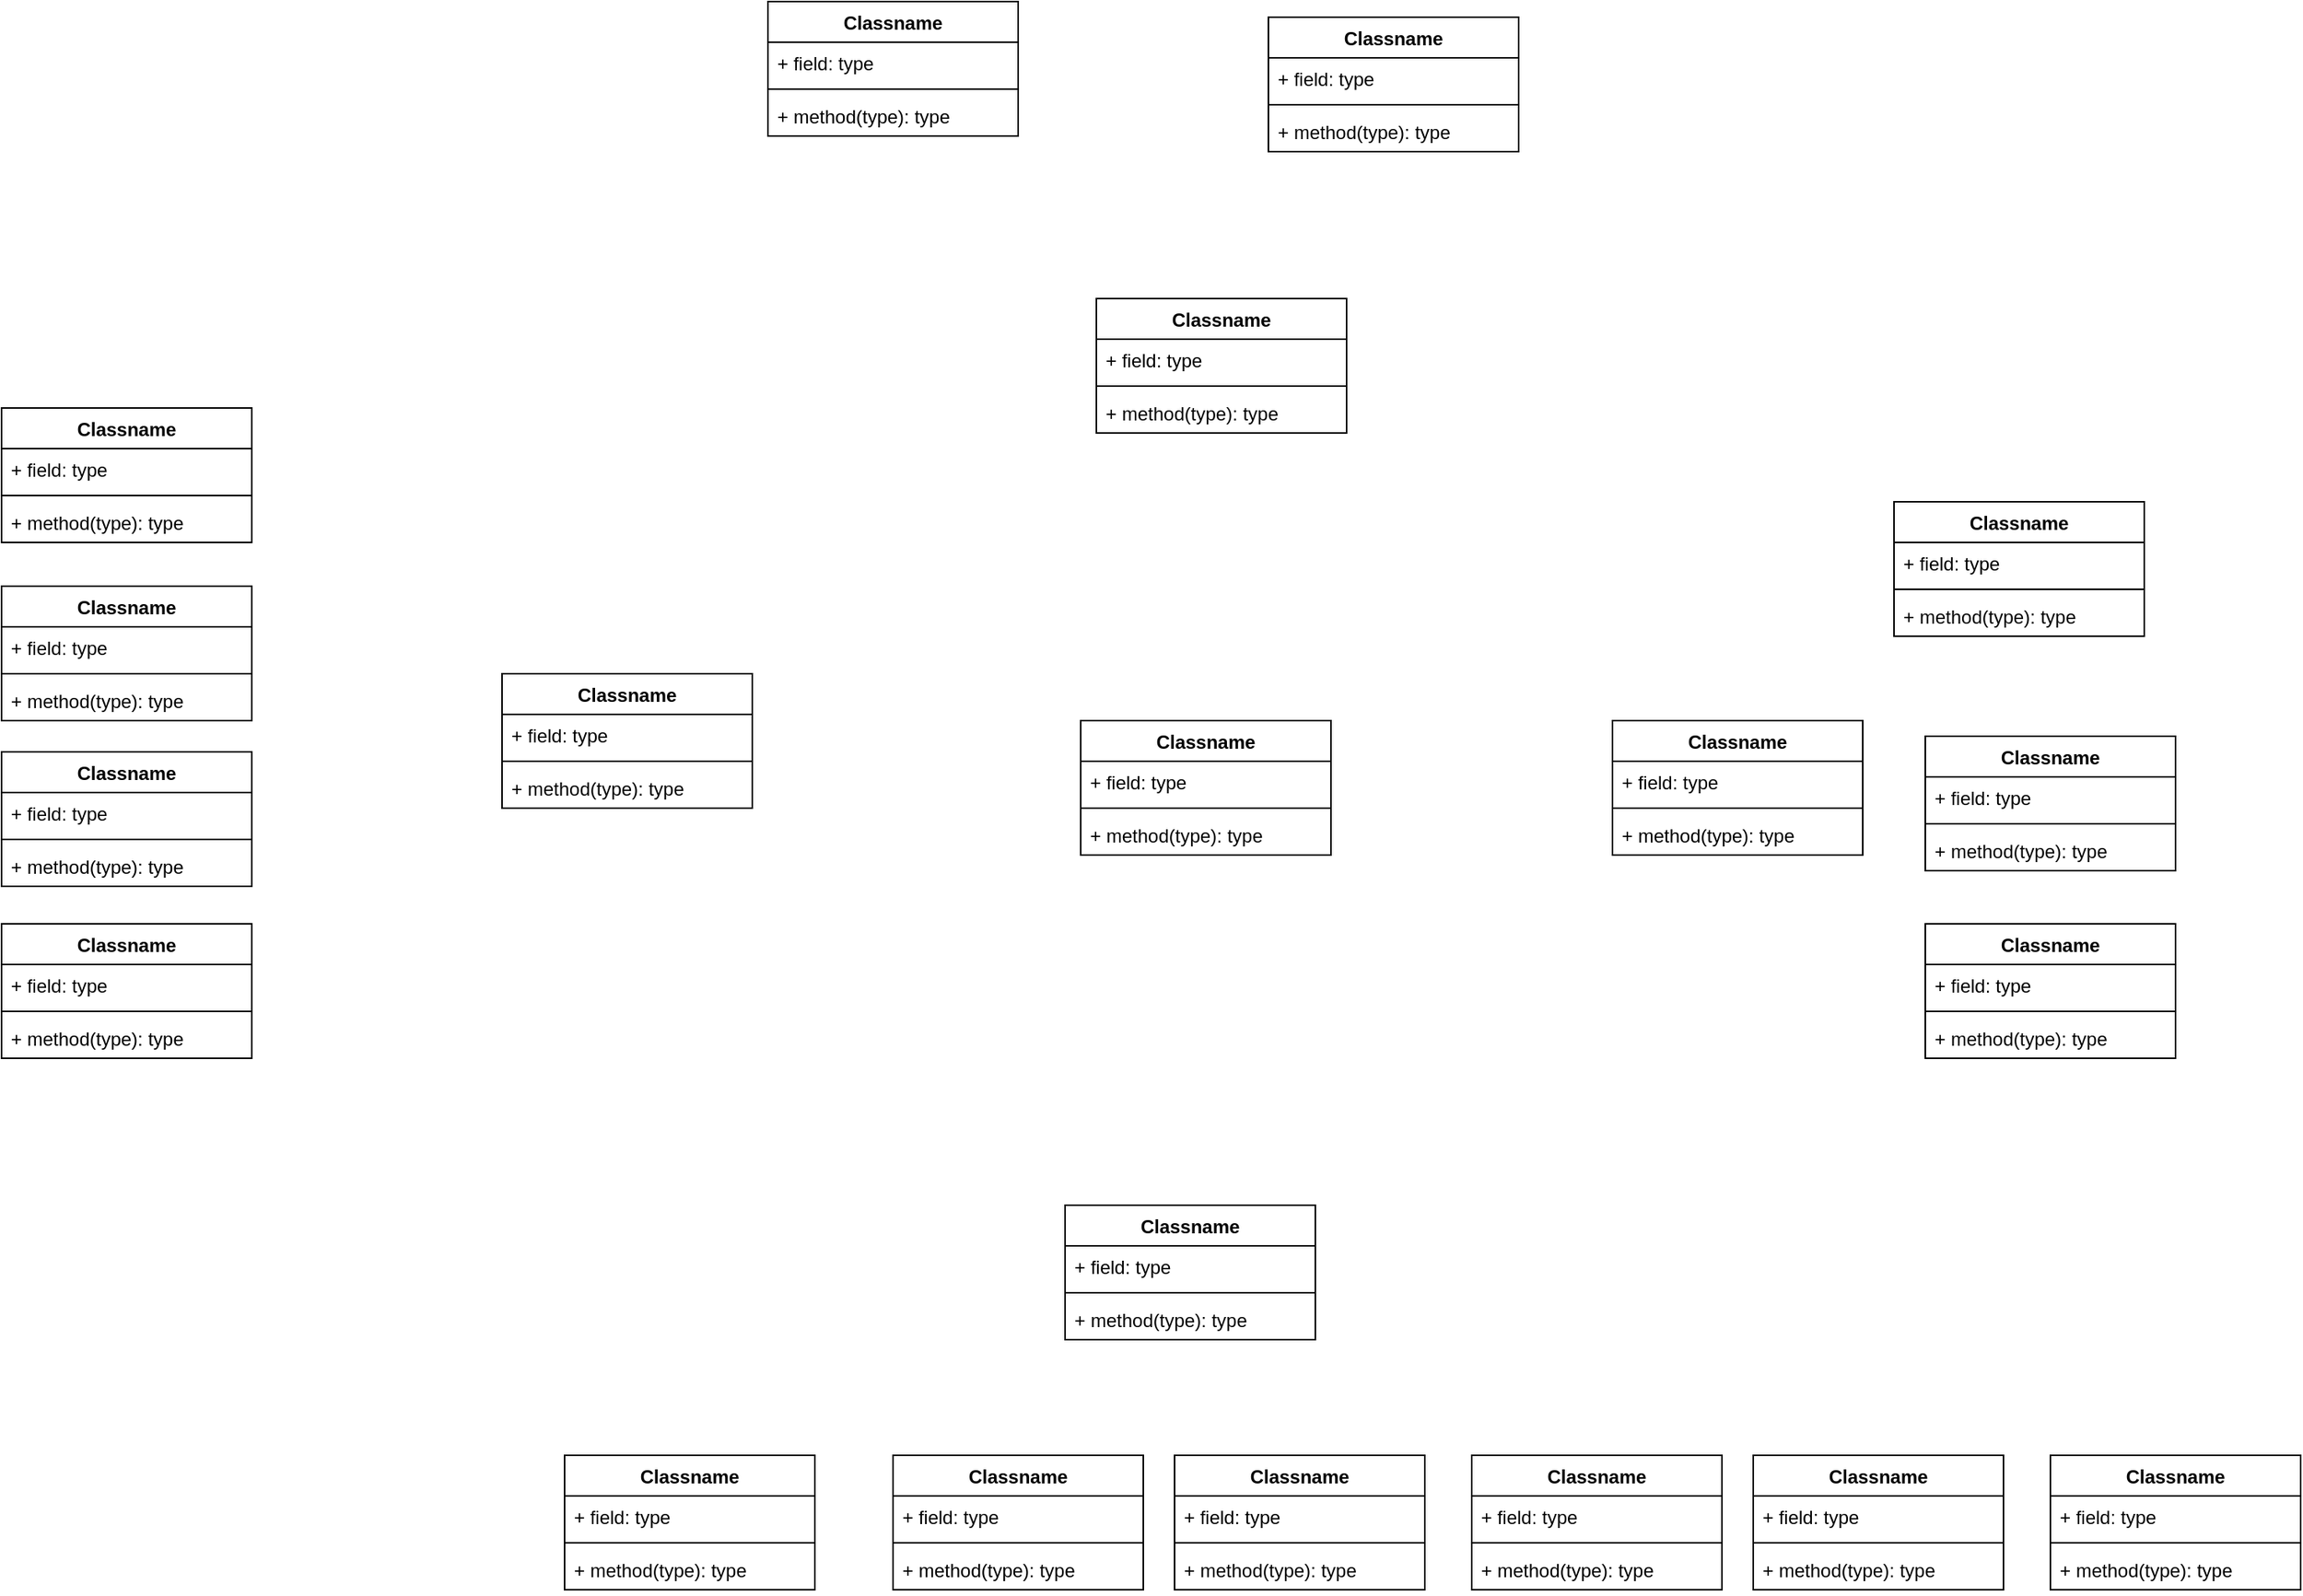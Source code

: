 <mxfile version="20.8.20" type="github">
  <diagram name="Page-1" id="c4acf3e9-155e-7222-9cf6-157b1a14988f">
    <mxGraphModel dx="1900" dy="1680" grid="1" gridSize="10" guides="1" tooltips="1" connect="1" arrows="1" fold="1" page="1" pageScale="1" pageWidth="850" pageHeight="1100" background="none" math="0" shadow="0">
      <root>
        <mxCell id="0" />
        <mxCell id="1" parent="0" />
        <mxCell id="ykWLb0IThOWZlfe0dgKn-5" value="Classname" style="swimlane;fontStyle=1;align=center;verticalAlign=top;childLayout=stackLayout;horizontal=1;startSize=26;horizontalStack=0;resizeParent=1;resizeParentMax=0;resizeLast=0;collapsible=1;marginBottom=0;" vertex="1" parent="1">
          <mxGeometry x="150" y="-110" width="160" height="86" as="geometry" />
        </mxCell>
        <mxCell id="ykWLb0IThOWZlfe0dgKn-6" value="+ field: type" style="text;strokeColor=none;fillColor=none;align=left;verticalAlign=top;spacingLeft=4;spacingRight=4;overflow=hidden;rotatable=0;points=[[0,0.5],[1,0.5]];portConstraint=eastwest;" vertex="1" parent="ykWLb0IThOWZlfe0dgKn-5">
          <mxGeometry y="26" width="160" height="26" as="geometry" />
        </mxCell>
        <mxCell id="ykWLb0IThOWZlfe0dgKn-7" value="" style="line;strokeWidth=1;fillColor=none;align=left;verticalAlign=middle;spacingTop=-1;spacingLeft=3;spacingRight=3;rotatable=0;labelPosition=right;points=[];portConstraint=eastwest;strokeColor=inherit;" vertex="1" parent="ykWLb0IThOWZlfe0dgKn-5">
          <mxGeometry y="52" width="160" height="8" as="geometry" />
        </mxCell>
        <mxCell id="ykWLb0IThOWZlfe0dgKn-8" value="+ method(type): type" style="text;strokeColor=none;fillColor=none;align=left;verticalAlign=top;spacingLeft=4;spacingRight=4;overflow=hidden;rotatable=0;points=[[0,0.5],[1,0.5]];portConstraint=eastwest;" vertex="1" parent="ykWLb0IThOWZlfe0dgKn-5">
          <mxGeometry y="60" width="160" height="26" as="geometry" />
        </mxCell>
        <mxCell id="ykWLb0IThOWZlfe0dgKn-9" value="Classname" style="swimlane;fontStyle=1;align=center;verticalAlign=top;childLayout=stackLayout;horizontal=1;startSize=26;horizontalStack=0;resizeParent=1;resizeParentMax=0;resizeLast=0;collapsible=1;marginBottom=0;" vertex="1" parent="1">
          <mxGeometry x="140" y="160" width="160" height="86" as="geometry" />
        </mxCell>
        <mxCell id="ykWLb0IThOWZlfe0dgKn-10" value="+ field: type" style="text;strokeColor=none;fillColor=none;align=left;verticalAlign=top;spacingLeft=4;spacingRight=4;overflow=hidden;rotatable=0;points=[[0,0.5],[1,0.5]];portConstraint=eastwest;" vertex="1" parent="ykWLb0IThOWZlfe0dgKn-9">
          <mxGeometry y="26" width="160" height="26" as="geometry" />
        </mxCell>
        <mxCell id="ykWLb0IThOWZlfe0dgKn-11" value="" style="line;strokeWidth=1;fillColor=none;align=left;verticalAlign=middle;spacingTop=-1;spacingLeft=3;spacingRight=3;rotatable=0;labelPosition=right;points=[];portConstraint=eastwest;strokeColor=inherit;" vertex="1" parent="ykWLb0IThOWZlfe0dgKn-9">
          <mxGeometry y="52" width="160" height="8" as="geometry" />
        </mxCell>
        <mxCell id="ykWLb0IThOWZlfe0dgKn-12" value="+ method(type): type" style="text;strokeColor=none;fillColor=none;align=left;verticalAlign=top;spacingLeft=4;spacingRight=4;overflow=hidden;rotatable=0;points=[[0,0.5],[1,0.5]];portConstraint=eastwest;" vertex="1" parent="ykWLb0IThOWZlfe0dgKn-9">
          <mxGeometry y="60" width="160" height="26" as="geometry" />
        </mxCell>
        <mxCell id="ykWLb0IThOWZlfe0dgKn-13" value="Classname" style="swimlane;fontStyle=1;align=center;verticalAlign=top;childLayout=stackLayout;horizontal=1;startSize=26;horizontalStack=0;resizeParent=1;resizeParentMax=0;resizeLast=0;collapsible=1;marginBottom=0;" vertex="1" parent="1">
          <mxGeometry x="-230" y="130" width="160" height="86" as="geometry" />
        </mxCell>
        <mxCell id="ykWLb0IThOWZlfe0dgKn-14" value="+ field: type" style="text;strokeColor=none;fillColor=none;align=left;verticalAlign=top;spacingLeft=4;spacingRight=4;overflow=hidden;rotatable=0;points=[[0,0.5],[1,0.5]];portConstraint=eastwest;" vertex="1" parent="ykWLb0IThOWZlfe0dgKn-13">
          <mxGeometry y="26" width="160" height="26" as="geometry" />
        </mxCell>
        <mxCell id="ykWLb0IThOWZlfe0dgKn-15" value="" style="line;strokeWidth=1;fillColor=none;align=left;verticalAlign=middle;spacingTop=-1;spacingLeft=3;spacingRight=3;rotatable=0;labelPosition=right;points=[];portConstraint=eastwest;strokeColor=inherit;" vertex="1" parent="ykWLb0IThOWZlfe0dgKn-13">
          <mxGeometry y="52" width="160" height="8" as="geometry" />
        </mxCell>
        <mxCell id="ykWLb0IThOWZlfe0dgKn-16" value="+ method(type): type" style="text;strokeColor=none;fillColor=none;align=left;verticalAlign=top;spacingLeft=4;spacingRight=4;overflow=hidden;rotatable=0;points=[[0,0.5],[1,0.5]];portConstraint=eastwest;" vertex="1" parent="ykWLb0IThOWZlfe0dgKn-13">
          <mxGeometry y="60" width="160" height="26" as="geometry" />
        </mxCell>
        <mxCell id="ykWLb0IThOWZlfe0dgKn-17" value="Classname" style="swimlane;fontStyle=1;align=center;verticalAlign=top;childLayout=stackLayout;horizontal=1;startSize=26;horizontalStack=0;resizeParent=1;resizeParentMax=0;resizeLast=0;collapsible=1;marginBottom=0;" vertex="1" parent="1">
          <mxGeometry x="130" y="470" width="160" height="86" as="geometry" />
        </mxCell>
        <mxCell id="ykWLb0IThOWZlfe0dgKn-18" value="+ field: type" style="text;strokeColor=none;fillColor=none;align=left;verticalAlign=top;spacingLeft=4;spacingRight=4;overflow=hidden;rotatable=0;points=[[0,0.5],[1,0.5]];portConstraint=eastwest;" vertex="1" parent="ykWLb0IThOWZlfe0dgKn-17">
          <mxGeometry y="26" width="160" height="26" as="geometry" />
        </mxCell>
        <mxCell id="ykWLb0IThOWZlfe0dgKn-19" value="" style="line;strokeWidth=1;fillColor=none;align=left;verticalAlign=middle;spacingTop=-1;spacingLeft=3;spacingRight=3;rotatable=0;labelPosition=right;points=[];portConstraint=eastwest;strokeColor=inherit;" vertex="1" parent="ykWLb0IThOWZlfe0dgKn-17">
          <mxGeometry y="52" width="160" height="8" as="geometry" />
        </mxCell>
        <mxCell id="ykWLb0IThOWZlfe0dgKn-20" value="+ method(type): type" style="text;strokeColor=none;fillColor=none;align=left;verticalAlign=top;spacingLeft=4;spacingRight=4;overflow=hidden;rotatable=0;points=[[0,0.5],[1,0.5]];portConstraint=eastwest;" vertex="1" parent="ykWLb0IThOWZlfe0dgKn-17">
          <mxGeometry y="60" width="160" height="26" as="geometry" />
        </mxCell>
        <mxCell id="ykWLb0IThOWZlfe0dgKn-21" value="Classname" style="swimlane;fontStyle=1;align=center;verticalAlign=top;childLayout=stackLayout;horizontal=1;startSize=26;horizontalStack=0;resizeParent=1;resizeParentMax=0;resizeLast=0;collapsible=1;marginBottom=0;" vertex="1" parent="1">
          <mxGeometry x="-190" y="630" width="160" height="86" as="geometry" />
        </mxCell>
        <mxCell id="ykWLb0IThOWZlfe0dgKn-22" value="+ field: type" style="text;strokeColor=none;fillColor=none;align=left;verticalAlign=top;spacingLeft=4;spacingRight=4;overflow=hidden;rotatable=0;points=[[0,0.5],[1,0.5]];portConstraint=eastwest;" vertex="1" parent="ykWLb0IThOWZlfe0dgKn-21">
          <mxGeometry y="26" width="160" height="26" as="geometry" />
        </mxCell>
        <mxCell id="ykWLb0IThOWZlfe0dgKn-23" value="" style="line;strokeWidth=1;fillColor=none;align=left;verticalAlign=middle;spacingTop=-1;spacingLeft=3;spacingRight=3;rotatable=0;labelPosition=right;points=[];portConstraint=eastwest;strokeColor=inherit;" vertex="1" parent="ykWLb0IThOWZlfe0dgKn-21">
          <mxGeometry y="52" width="160" height="8" as="geometry" />
        </mxCell>
        <mxCell id="ykWLb0IThOWZlfe0dgKn-24" value="+ method(type): type" style="text;strokeColor=none;fillColor=none;align=left;verticalAlign=top;spacingLeft=4;spacingRight=4;overflow=hidden;rotatable=0;points=[[0,0.5],[1,0.5]];portConstraint=eastwest;" vertex="1" parent="ykWLb0IThOWZlfe0dgKn-21">
          <mxGeometry y="60" width="160" height="26" as="geometry" />
        </mxCell>
        <mxCell id="ykWLb0IThOWZlfe0dgKn-25" value="Classname" style="swimlane;fontStyle=1;align=center;verticalAlign=top;childLayout=stackLayout;horizontal=1;startSize=26;horizontalStack=0;resizeParent=1;resizeParentMax=0;resizeLast=0;collapsible=1;marginBottom=0;" vertex="1" parent="1">
          <mxGeometry x="480" y="160" width="160" height="86" as="geometry" />
        </mxCell>
        <mxCell id="ykWLb0IThOWZlfe0dgKn-26" value="+ field: type" style="text;strokeColor=none;fillColor=none;align=left;verticalAlign=top;spacingLeft=4;spacingRight=4;overflow=hidden;rotatable=0;points=[[0,0.5],[1,0.5]];portConstraint=eastwest;" vertex="1" parent="ykWLb0IThOWZlfe0dgKn-25">
          <mxGeometry y="26" width="160" height="26" as="geometry" />
        </mxCell>
        <mxCell id="ykWLb0IThOWZlfe0dgKn-27" value="" style="line;strokeWidth=1;fillColor=none;align=left;verticalAlign=middle;spacingTop=-1;spacingLeft=3;spacingRight=3;rotatable=0;labelPosition=right;points=[];portConstraint=eastwest;strokeColor=inherit;" vertex="1" parent="ykWLb0IThOWZlfe0dgKn-25">
          <mxGeometry y="52" width="160" height="8" as="geometry" />
        </mxCell>
        <mxCell id="ykWLb0IThOWZlfe0dgKn-28" value="+ method(type): type" style="text;strokeColor=none;fillColor=none;align=left;verticalAlign=top;spacingLeft=4;spacingRight=4;overflow=hidden;rotatable=0;points=[[0,0.5],[1,0.5]];portConstraint=eastwest;" vertex="1" parent="ykWLb0IThOWZlfe0dgKn-25">
          <mxGeometry y="60" width="160" height="26" as="geometry" />
        </mxCell>
        <mxCell id="ykWLb0IThOWZlfe0dgKn-29" value="Classname" style="swimlane;fontStyle=1;align=center;verticalAlign=top;childLayout=stackLayout;horizontal=1;startSize=26;horizontalStack=0;resizeParent=1;resizeParentMax=0;resizeLast=0;collapsible=1;marginBottom=0;" vertex="1" parent="1">
          <mxGeometry x="20" y="630" width="160" height="86" as="geometry" />
        </mxCell>
        <mxCell id="ykWLb0IThOWZlfe0dgKn-30" value="+ field: type" style="text;strokeColor=none;fillColor=none;align=left;verticalAlign=top;spacingLeft=4;spacingRight=4;overflow=hidden;rotatable=0;points=[[0,0.5],[1,0.5]];portConstraint=eastwest;" vertex="1" parent="ykWLb0IThOWZlfe0dgKn-29">
          <mxGeometry y="26" width="160" height="26" as="geometry" />
        </mxCell>
        <mxCell id="ykWLb0IThOWZlfe0dgKn-31" value="" style="line;strokeWidth=1;fillColor=none;align=left;verticalAlign=middle;spacingTop=-1;spacingLeft=3;spacingRight=3;rotatable=0;labelPosition=right;points=[];portConstraint=eastwest;strokeColor=inherit;" vertex="1" parent="ykWLb0IThOWZlfe0dgKn-29">
          <mxGeometry y="52" width="160" height="8" as="geometry" />
        </mxCell>
        <mxCell id="ykWLb0IThOWZlfe0dgKn-32" value="+ method(type): type" style="text;strokeColor=none;fillColor=none;align=left;verticalAlign=top;spacingLeft=4;spacingRight=4;overflow=hidden;rotatable=0;points=[[0,0.5],[1,0.5]];portConstraint=eastwest;" vertex="1" parent="ykWLb0IThOWZlfe0dgKn-29">
          <mxGeometry y="60" width="160" height="26" as="geometry" />
        </mxCell>
        <mxCell id="ykWLb0IThOWZlfe0dgKn-33" value="Classname" style="swimlane;fontStyle=1;align=center;verticalAlign=top;childLayout=stackLayout;horizontal=1;startSize=26;horizontalStack=0;resizeParent=1;resizeParentMax=0;resizeLast=0;collapsible=1;marginBottom=0;" vertex="1" parent="1">
          <mxGeometry x="200" y="630" width="160" height="86" as="geometry" />
        </mxCell>
        <mxCell id="ykWLb0IThOWZlfe0dgKn-34" value="+ field: type" style="text;strokeColor=none;fillColor=none;align=left;verticalAlign=top;spacingLeft=4;spacingRight=4;overflow=hidden;rotatable=0;points=[[0,0.5],[1,0.5]];portConstraint=eastwest;" vertex="1" parent="ykWLb0IThOWZlfe0dgKn-33">
          <mxGeometry y="26" width="160" height="26" as="geometry" />
        </mxCell>
        <mxCell id="ykWLb0IThOWZlfe0dgKn-35" value="" style="line;strokeWidth=1;fillColor=none;align=left;verticalAlign=middle;spacingTop=-1;spacingLeft=3;spacingRight=3;rotatable=0;labelPosition=right;points=[];portConstraint=eastwest;strokeColor=inherit;" vertex="1" parent="ykWLb0IThOWZlfe0dgKn-33">
          <mxGeometry y="52" width="160" height="8" as="geometry" />
        </mxCell>
        <mxCell id="ykWLb0IThOWZlfe0dgKn-36" value="+ method(type): type" style="text;strokeColor=none;fillColor=none;align=left;verticalAlign=top;spacingLeft=4;spacingRight=4;overflow=hidden;rotatable=0;points=[[0,0.5],[1,0.5]];portConstraint=eastwest;" vertex="1" parent="ykWLb0IThOWZlfe0dgKn-33">
          <mxGeometry y="60" width="160" height="26" as="geometry" />
        </mxCell>
        <mxCell id="ykWLb0IThOWZlfe0dgKn-37" value="Classname" style="swimlane;fontStyle=1;align=center;verticalAlign=top;childLayout=stackLayout;horizontal=1;startSize=26;horizontalStack=0;resizeParent=1;resizeParentMax=0;resizeLast=0;collapsible=1;marginBottom=0;" vertex="1" parent="1">
          <mxGeometry x="390" y="630" width="160" height="86" as="geometry" />
        </mxCell>
        <mxCell id="ykWLb0IThOWZlfe0dgKn-38" value="+ field: type" style="text;strokeColor=none;fillColor=none;align=left;verticalAlign=top;spacingLeft=4;spacingRight=4;overflow=hidden;rotatable=0;points=[[0,0.5],[1,0.5]];portConstraint=eastwest;" vertex="1" parent="ykWLb0IThOWZlfe0dgKn-37">
          <mxGeometry y="26" width="160" height="26" as="geometry" />
        </mxCell>
        <mxCell id="ykWLb0IThOWZlfe0dgKn-39" value="" style="line;strokeWidth=1;fillColor=none;align=left;verticalAlign=middle;spacingTop=-1;spacingLeft=3;spacingRight=3;rotatable=0;labelPosition=right;points=[];portConstraint=eastwest;strokeColor=inherit;" vertex="1" parent="ykWLb0IThOWZlfe0dgKn-37">
          <mxGeometry y="52" width="160" height="8" as="geometry" />
        </mxCell>
        <mxCell id="ykWLb0IThOWZlfe0dgKn-40" value="+ method(type): type" style="text;strokeColor=none;fillColor=none;align=left;verticalAlign=top;spacingLeft=4;spacingRight=4;overflow=hidden;rotatable=0;points=[[0,0.5],[1,0.5]];portConstraint=eastwest;" vertex="1" parent="ykWLb0IThOWZlfe0dgKn-37">
          <mxGeometry y="60" width="160" height="26" as="geometry" />
        </mxCell>
        <mxCell id="ykWLb0IThOWZlfe0dgKn-41" value="Classname" style="swimlane;fontStyle=1;align=center;verticalAlign=top;childLayout=stackLayout;horizontal=1;startSize=26;horizontalStack=0;resizeParent=1;resizeParentMax=0;resizeLast=0;collapsible=1;marginBottom=0;" vertex="1" parent="1">
          <mxGeometry x="570" y="630" width="160" height="86" as="geometry" />
        </mxCell>
        <mxCell id="ykWLb0IThOWZlfe0dgKn-42" value="+ field: type" style="text;strokeColor=none;fillColor=none;align=left;verticalAlign=top;spacingLeft=4;spacingRight=4;overflow=hidden;rotatable=0;points=[[0,0.5],[1,0.5]];portConstraint=eastwest;" vertex="1" parent="ykWLb0IThOWZlfe0dgKn-41">
          <mxGeometry y="26" width="160" height="26" as="geometry" />
        </mxCell>
        <mxCell id="ykWLb0IThOWZlfe0dgKn-43" value="" style="line;strokeWidth=1;fillColor=none;align=left;verticalAlign=middle;spacingTop=-1;spacingLeft=3;spacingRight=3;rotatable=0;labelPosition=right;points=[];portConstraint=eastwest;strokeColor=inherit;" vertex="1" parent="ykWLb0IThOWZlfe0dgKn-41">
          <mxGeometry y="52" width="160" height="8" as="geometry" />
        </mxCell>
        <mxCell id="ykWLb0IThOWZlfe0dgKn-44" value="+ method(type): type" style="text;strokeColor=none;fillColor=none;align=left;verticalAlign=top;spacingLeft=4;spacingRight=4;overflow=hidden;rotatable=0;points=[[0,0.5],[1,0.5]];portConstraint=eastwest;" vertex="1" parent="ykWLb0IThOWZlfe0dgKn-41">
          <mxGeometry y="60" width="160" height="26" as="geometry" />
        </mxCell>
        <mxCell id="ykWLb0IThOWZlfe0dgKn-45" value="Classname" style="swimlane;fontStyle=1;align=center;verticalAlign=top;childLayout=stackLayout;horizontal=1;startSize=26;horizontalStack=0;resizeParent=1;resizeParentMax=0;resizeLast=0;collapsible=1;marginBottom=0;" vertex="1" parent="1">
          <mxGeometry x="760" y="630" width="160" height="86" as="geometry" />
        </mxCell>
        <mxCell id="ykWLb0IThOWZlfe0dgKn-46" value="+ field: type" style="text;strokeColor=none;fillColor=none;align=left;verticalAlign=top;spacingLeft=4;spacingRight=4;overflow=hidden;rotatable=0;points=[[0,0.5],[1,0.5]];portConstraint=eastwest;" vertex="1" parent="ykWLb0IThOWZlfe0dgKn-45">
          <mxGeometry y="26" width="160" height="26" as="geometry" />
        </mxCell>
        <mxCell id="ykWLb0IThOWZlfe0dgKn-47" value="" style="line;strokeWidth=1;fillColor=none;align=left;verticalAlign=middle;spacingTop=-1;spacingLeft=3;spacingRight=3;rotatable=0;labelPosition=right;points=[];portConstraint=eastwest;strokeColor=inherit;" vertex="1" parent="ykWLb0IThOWZlfe0dgKn-45">
          <mxGeometry y="52" width="160" height="8" as="geometry" />
        </mxCell>
        <mxCell id="ykWLb0IThOWZlfe0dgKn-48" value="+ method(type): type" style="text;strokeColor=none;fillColor=none;align=left;verticalAlign=top;spacingLeft=4;spacingRight=4;overflow=hidden;rotatable=0;points=[[0,0.5],[1,0.5]];portConstraint=eastwest;" vertex="1" parent="ykWLb0IThOWZlfe0dgKn-45">
          <mxGeometry y="60" width="160" height="26" as="geometry" />
        </mxCell>
        <mxCell id="ykWLb0IThOWZlfe0dgKn-49" value="Classname" style="swimlane;fontStyle=1;align=center;verticalAlign=top;childLayout=stackLayout;horizontal=1;startSize=26;horizontalStack=0;resizeParent=1;resizeParentMax=0;resizeLast=0;collapsible=1;marginBottom=0;" vertex="1" parent="1">
          <mxGeometry x="-60" y="-300" width="160" height="86" as="geometry" />
        </mxCell>
        <mxCell id="ykWLb0IThOWZlfe0dgKn-50" value="+ field: type" style="text;strokeColor=none;fillColor=none;align=left;verticalAlign=top;spacingLeft=4;spacingRight=4;overflow=hidden;rotatable=0;points=[[0,0.5],[1,0.5]];portConstraint=eastwest;" vertex="1" parent="ykWLb0IThOWZlfe0dgKn-49">
          <mxGeometry y="26" width="160" height="26" as="geometry" />
        </mxCell>
        <mxCell id="ykWLb0IThOWZlfe0dgKn-51" value="" style="line;strokeWidth=1;fillColor=none;align=left;verticalAlign=middle;spacingTop=-1;spacingLeft=3;spacingRight=3;rotatable=0;labelPosition=right;points=[];portConstraint=eastwest;strokeColor=inherit;" vertex="1" parent="ykWLb0IThOWZlfe0dgKn-49">
          <mxGeometry y="52" width="160" height="8" as="geometry" />
        </mxCell>
        <mxCell id="ykWLb0IThOWZlfe0dgKn-52" value="+ method(type): type" style="text;strokeColor=none;fillColor=none;align=left;verticalAlign=top;spacingLeft=4;spacingRight=4;overflow=hidden;rotatable=0;points=[[0,0.5],[1,0.5]];portConstraint=eastwest;" vertex="1" parent="ykWLb0IThOWZlfe0dgKn-49">
          <mxGeometry y="60" width="160" height="26" as="geometry" />
        </mxCell>
        <mxCell id="ykWLb0IThOWZlfe0dgKn-53" value="Classname" style="swimlane;fontStyle=1;align=center;verticalAlign=top;childLayout=stackLayout;horizontal=1;startSize=26;horizontalStack=0;resizeParent=1;resizeParentMax=0;resizeLast=0;collapsible=1;marginBottom=0;" vertex="1" parent="1">
          <mxGeometry x="260" y="-290" width="160" height="86" as="geometry" />
        </mxCell>
        <mxCell id="ykWLb0IThOWZlfe0dgKn-54" value="+ field: type" style="text;strokeColor=none;fillColor=none;align=left;verticalAlign=top;spacingLeft=4;spacingRight=4;overflow=hidden;rotatable=0;points=[[0,0.5],[1,0.5]];portConstraint=eastwest;" vertex="1" parent="ykWLb0IThOWZlfe0dgKn-53">
          <mxGeometry y="26" width="160" height="26" as="geometry" />
        </mxCell>
        <mxCell id="ykWLb0IThOWZlfe0dgKn-55" value="" style="line;strokeWidth=1;fillColor=none;align=left;verticalAlign=middle;spacingTop=-1;spacingLeft=3;spacingRight=3;rotatable=0;labelPosition=right;points=[];portConstraint=eastwest;strokeColor=inherit;" vertex="1" parent="ykWLb0IThOWZlfe0dgKn-53">
          <mxGeometry y="52" width="160" height="8" as="geometry" />
        </mxCell>
        <mxCell id="ykWLb0IThOWZlfe0dgKn-56" value="+ method(type): type" style="text;strokeColor=none;fillColor=none;align=left;verticalAlign=top;spacingLeft=4;spacingRight=4;overflow=hidden;rotatable=0;points=[[0,0.5],[1,0.5]];portConstraint=eastwest;" vertex="1" parent="ykWLb0IThOWZlfe0dgKn-53">
          <mxGeometry y="60" width="160" height="26" as="geometry" />
        </mxCell>
        <mxCell id="ykWLb0IThOWZlfe0dgKn-57" value="Classname" style="swimlane;fontStyle=1;align=center;verticalAlign=top;childLayout=stackLayout;horizontal=1;startSize=26;horizontalStack=0;resizeParent=1;resizeParentMax=0;resizeLast=0;collapsible=1;marginBottom=0;" vertex="1" parent="1">
          <mxGeometry x="660" y="20" width="160" height="86" as="geometry" />
        </mxCell>
        <mxCell id="ykWLb0IThOWZlfe0dgKn-58" value="+ field: type" style="text;strokeColor=none;fillColor=none;align=left;verticalAlign=top;spacingLeft=4;spacingRight=4;overflow=hidden;rotatable=0;points=[[0,0.5],[1,0.5]];portConstraint=eastwest;" vertex="1" parent="ykWLb0IThOWZlfe0dgKn-57">
          <mxGeometry y="26" width="160" height="26" as="geometry" />
        </mxCell>
        <mxCell id="ykWLb0IThOWZlfe0dgKn-59" value="" style="line;strokeWidth=1;fillColor=none;align=left;verticalAlign=middle;spacingTop=-1;spacingLeft=3;spacingRight=3;rotatable=0;labelPosition=right;points=[];portConstraint=eastwest;strokeColor=inherit;" vertex="1" parent="ykWLb0IThOWZlfe0dgKn-57">
          <mxGeometry y="52" width="160" height="8" as="geometry" />
        </mxCell>
        <mxCell id="ykWLb0IThOWZlfe0dgKn-60" value="+ method(type): type" style="text;strokeColor=none;fillColor=none;align=left;verticalAlign=top;spacingLeft=4;spacingRight=4;overflow=hidden;rotatable=0;points=[[0,0.5],[1,0.5]];portConstraint=eastwest;" vertex="1" parent="ykWLb0IThOWZlfe0dgKn-57">
          <mxGeometry y="60" width="160" height="26" as="geometry" />
        </mxCell>
        <mxCell id="ykWLb0IThOWZlfe0dgKn-61" value="Classname" style="swimlane;fontStyle=1;align=center;verticalAlign=top;childLayout=stackLayout;horizontal=1;startSize=26;horizontalStack=0;resizeParent=1;resizeParentMax=0;resizeLast=0;collapsible=1;marginBottom=0;" vertex="1" parent="1">
          <mxGeometry x="680" y="170" width="160" height="86" as="geometry" />
        </mxCell>
        <mxCell id="ykWLb0IThOWZlfe0dgKn-62" value="+ field: type" style="text;strokeColor=none;fillColor=none;align=left;verticalAlign=top;spacingLeft=4;spacingRight=4;overflow=hidden;rotatable=0;points=[[0,0.5],[1,0.5]];portConstraint=eastwest;" vertex="1" parent="ykWLb0IThOWZlfe0dgKn-61">
          <mxGeometry y="26" width="160" height="26" as="geometry" />
        </mxCell>
        <mxCell id="ykWLb0IThOWZlfe0dgKn-63" value="" style="line;strokeWidth=1;fillColor=none;align=left;verticalAlign=middle;spacingTop=-1;spacingLeft=3;spacingRight=3;rotatable=0;labelPosition=right;points=[];portConstraint=eastwest;strokeColor=inherit;" vertex="1" parent="ykWLb0IThOWZlfe0dgKn-61">
          <mxGeometry y="52" width="160" height="8" as="geometry" />
        </mxCell>
        <mxCell id="ykWLb0IThOWZlfe0dgKn-64" value="+ method(type): type" style="text;strokeColor=none;fillColor=none;align=left;verticalAlign=top;spacingLeft=4;spacingRight=4;overflow=hidden;rotatable=0;points=[[0,0.5],[1,0.5]];portConstraint=eastwest;" vertex="1" parent="ykWLb0IThOWZlfe0dgKn-61">
          <mxGeometry y="60" width="160" height="26" as="geometry" />
        </mxCell>
        <mxCell id="ykWLb0IThOWZlfe0dgKn-65" value="Classname" style="swimlane;fontStyle=1;align=center;verticalAlign=top;childLayout=stackLayout;horizontal=1;startSize=26;horizontalStack=0;resizeParent=1;resizeParentMax=0;resizeLast=0;collapsible=1;marginBottom=0;" vertex="1" parent="1">
          <mxGeometry x="680" y="290" width="160" height="86" as="geometry" />
        </mxCell>
        <mxCell id="ykWLb0IThOWZlfe0dgKn-66" value="+ field: type" style="text;strokeColor=none;fillColor=none;align=left;verticalAlign=top;spacingLeft=4;spacingRight=4;overflow=hidden;rotatable=0;points=[[0,0.5],[1,0.5]];portConstraint=eastwest;" vertex="1" parent="ykWLb0IThOWZlfe0dgKn-65">
          <mxGeometry y="26" width="160" height="26" as="geometry" />
        </mxCell>
        <mxCell id="ykWLb0IThOWZlfe0dgKn-67" value="" style="line;strokeWidth=1;fillColor=none;align=left;verticalAlign=middle;spacingTop=-1;spacingLeft=3;spacingRight=3;rotatable=0;labelPosition=right;points=[];portConstraint=eastwest;strokeColor=inherit;" vertex="1" parent="ykWLb0IThOWZlfe0dgKn-65">
          <mxGeometry y="52" width="160" height="8" as="geometry" />
        </mxCell>
        <mxCell id="ykWLb0IThOWZlfe0dgKn-68" value="+ method(type): type" style="text;strokeColor=none;fillColor=none;align=left;verticalAlign=top;spacingLeft=4;spacingRight=4;overflow=hidden;rotatable=0;points=[[0,0.5],[1,0.5]];portConstraint=eastwest;" vertex="1" parent="ykWLb0IThOWZlfe0dgKn-65">
          <mxGeometry y="60" width="160" height="26" as="geometry" />
        </mxCell>
        <mxCell id="ykWLb0IThOWZlfe0dgKn-69" value="Classname" style="swimlane;fontStyle=1;align=center;verticalAlign=top;childLayout=stackLayout;horizontal=1;startSize=26;horizontalStack=0;resizeParent=1;resizeParentMax=0;resizeLast=0;collapsible=1;marginBottom=0;" vertex="1" parent="1">
          <mxGeometry x="-550" y="74" width="160" height="86" as="geometry" />
        </mxCell>
        <mxCell id="ykWLb0IThOWZlfe0dgKn-70" value="+ field: type" style="text;strokeColor=none;fillColor=none;align=left;verticalAlign=top;spacingLeft=4;spacingRight=4;overflow=hidden;rotatable=0;points=[[0,0.5],[1,0.5]];portConstraint=eastwest;" vertex="1" parent="ykWLb0IThOWZlfe0dgKn-69">
          <mxGeometry y="26" width="160" height="26" as="geometry" />
        </mxCell>
        <mxCell id="ykWLb0IThOWZlfe0dgKn-71" value="" style="line;strokeWidth=1;fillColor=none;align=left;verticalAlign=middle;spacingTop=-1;spacingLeft=3;spacingRight=3;rotatable=0;labelPosition=right;points=[];portConstraint=eastwest;strokeColor=inherit;" vertex="1" parent="ykWLb0IThOWZlfe0dgKn-69">
          <mxGeometry y="52" width="160" height="8" as="geometry" />
        </mxCell>
        <mxCell id="ykWLb0IThOWZlfe0dgKn-72" value="+ method(type): type" style="text;strokeColor=none;fillColor=none;align=left;verticalAlign=top;spacingLeft=4;spacingRight=4;overflow=hidden;rotatable=0;points=[[0,0.5],[1,0.5]];portConstraint=eastwest;" vertex="1" parent="ykWLb0IThOWZlfe0dgKn-69">
          <mxGeometry y="60" width="160" height="26" as="geometry" />
        </mxCell>
        <mxCell id="ykWLb0IThOWZlfe0dgKn-73" value="Classname" style="swimlane;fontStyle=1;align=center;verticalAlign=top;childLayout=stackLayout;horizontal=1;startSize=26;horizontalStack=0;resizeParent=1;resizeParentMax=0;resizeLast=0;collapsible=1;marginBottom=0;" vertex="1" parent="1">
          <mxGeometry x="-550" y="180" width="160" height="86" as="geometry" />
        </mxCell>
        <mxCell id="ykWLb0IThOWZlfe0dgKn-74" value="+ field: type" style="text;strokeColor=none;fillColor=none;align=left;verticalAlign=top;spacingLeft=4;spacingRight=4;overflow=hidden;rotatable=0;points=[[0,0.5],[1,0.5]];portConstraint=eastwest;" vertex="1" parent="ykWLb0IThOWZlfe0dgKn-73">
          <mxGeometry y="26" width="160" height="26" as="geometry" />
        </mxCell>
        <mxCell id="ykWLb0IThOWZlfe0dgKn-75" value="" style="line;strokeWidth=1;fillColor=none;align=left;verticalAlign=middle;spacingTop=-1;spacingLeft=3;spacingRight=3;rotatable=0;labelPosition=right;points=[];portConstraint=eastwest;strokeColor=inherit;" vertex="1" parent="ykWLb0IThOWZlfe0dgKn-73">
          <mxGeometry y="52" width="160" height="8" as="geometry" />
        </mxCell>
        <mxCell id="ykWLb0IThOWZlfe0dgKn-76" value="+ method(type): type" style="text;strokeColor=none;fillColor=none;align=left;verticalAlign=top;spacingLeft=4;spacingRight=4;overflow=hidden;rotatable=0;points=[[0,0.5],[1,0.5]];portConstraint=eastwest;" vertex="1" parent="ykWLb0IThOWZlfe0dgKn-73">
          <mxGeometry y="60" width="160" height="26" as="geometry" />
        </mxCell>
        <mxCell id="ykWLb0IThOWZlfe0dgKn-77" value="Classname" style="swimlane;fontStyle=1;align=center;verticalAlign=top;childLayout=stackLayout;horizontal=1;startSize=26;horizontalStack=0;resizeParent=1;resizeParentMax=0;resizeLast=0;collapsible=1;marginBottom=0;" vertex="1" parent="1">
          <mxGeometry x="-550" y="-40" width="160" height="86" as="geometry" />
        </mxCell>
        <mxCell id="ykWLb0IThOWZlfe0dgKn-78" value="+ field: type" style="text;strokeColor=none;fillColor=none;align=left;verticalAlign=top;spacingLeft=4;spacingRight=4;overflow=hidden;rotatable=0;points=[[0,0.5],[1,0.5]];portConstraint=eastwest;" vertex="1" parent="ykWLb0IThOWZlfe0dgKn-77">
          <mxGeometry y="26" width="160" height="26" as="geometry" />
        </mxCell>
        <mxCell id="ykWLb0IThOWZlfe0dgKn-79" value="" style="line;strokeWidth=1;fillColor=none;align=left;verticalAlign=middle;spacingTop=-1;spacingLeft=3;spacingRight=3;rotatable=0;labelPosition=right;points=[];portConstraint=eastwest;strokeColor=inherit;" vertex="1" parent="ykWLb0IThOWZlfe0dgKn-77">
          <mxGeometry y="52" width="160" height="8" as="geometry" />
        </mxCell>
        <mxCell id="ykWLb0IThOWZlfe0dgKn-80" value="+ method(type): type" style="text;strokeColor=none;fillColor=none;align=left;verticalAlign=top;spacingLeft=4;spacingRight=4;overflow=hidden;rotatable=0;points=[[0,0.5],[1,0.5]];portConstraint=eastwest;" vertex="1" parent="ykWLb0IThOWZlfe0dgKn-77">
          <mxGeometry y="60" width="160" height="26" as="geometry" />
        </mxCell>
        <mxCell id="ykWLb0IThOWZlfe0dgKn-81" value="Classname" style="swimlane;fontStyle=1;align=center;verticalAlign=top;childLayout=stackLayout;horizontal=1;startSize=26;horizontalStack=0;resizeParent=1;resizeParentMax=0;resizeLast=0;collapsible=1;marginBottom=0;" vertex="1" parent="1">
          <mxGeometry x="-550" y="290" width="160" height="86" as="geometry" />
        </mxCell>
        <mxCell id="ykWLb0IThOWZlfe0dgKn-82" value="+ field: type" style="text;strokeColor=none;fillColor=none;align=left;verticalAlign=top;spacingLeft=4;spacingRight=4;overflow=hidden;rotatable=0;points=[[0,0.5],[1,0.5]];portConstraint=eastwest;" vertex="1" parent="ykWLb0IThOWZlfe0dgKn-81">
          <mxGeometry y="26" width="160" height="26" as="geometry" />
        </mxCell>
        <mxCell id="ykWLb0IThOWZlfe0dgKn-83" value="" style="line;strokeWidth=1;fillColor=none;align=left;verticalAlign=middle;spacingTop=-1;spacingLeft=3;spacingRight=3;rotatable=0;labelPosition=right;points=[];portConstraint=eastwest;strokeColor=inherit;" vertex="1" parent="ykWLb0IThOWZlfe0dgKn-81">
          <mxGeometry y="52" width="160" height="8" as="geometry" />
        </mxCell>
        <mxCell id="ykWLb0IThOWZlfe0dgKn-84" value="+ method(type): type" style="text;strokeColor=none;fillColor=none;align=left;verticalAlign=top;spacingLeft=4;spacingRight=4;overflow=hidden;rotatable=0;points=[[0,0.5],[1,0.5]];portConstraint=eastwest;" vertex="1" parent="ykWLb0IThOWZlfe0dgKn-81">
          <mxGeometry y="60" width="160" height="26" as="geometry" />
        </mxCell>
      </root>
    </mxGraphModel>
  </diagram>
</mxfile>

